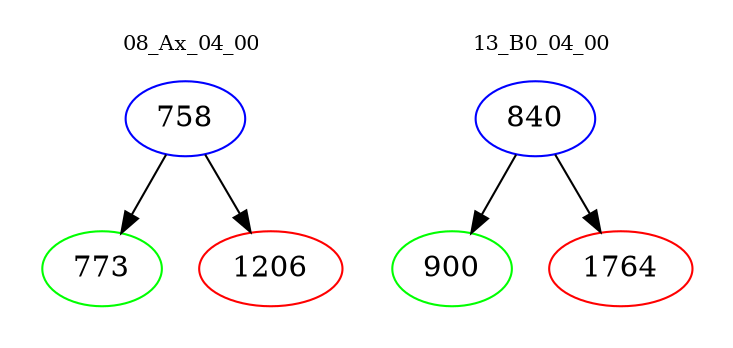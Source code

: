 digraph{
subgraph cluster_0 {
color = white
label = "08_Ax_04_00";
fontsize=10;
T0_758 [label="758", color="blue"]
T0_758 -> T0_773 [color="black"]
T0_773 [label="773", color="green"]
T0_758 -> T0_1206 [color="black"]
T0_1206 [label="1206", color="red"]
}
subgraph cluster_1 {
color = white
label = "13_B0_04_00";
fontsize=10;
T1_840 [label="840", color="blue"]
T1_840 -> T1_900 [color="black"]
T1_900 [label="900", color="green"]
T1_840 -> T1_1764 [color="black"]
T1_1764 [label="1764", color="red"]
}
}
